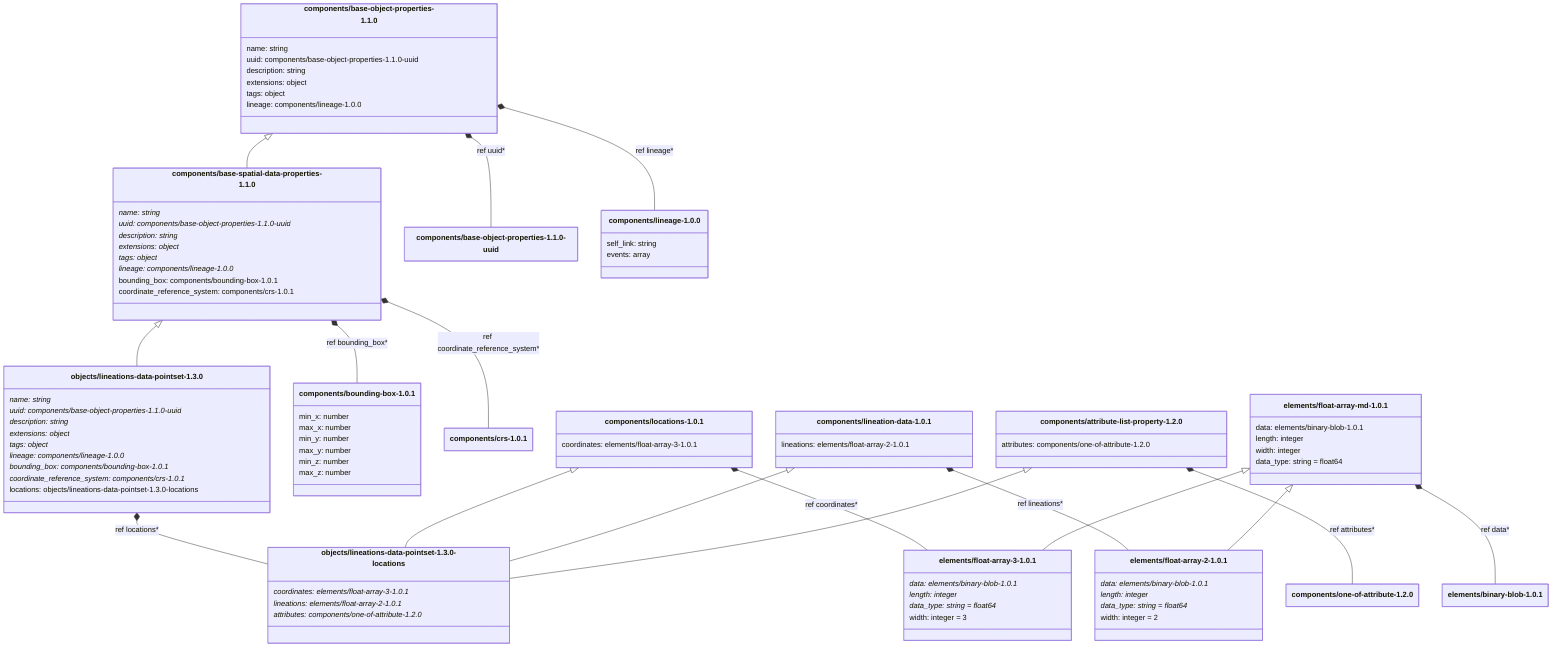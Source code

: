 ---
config:
    class:
        hideEmptyMembersBox: true
---

classDiagram
    class `components/base-object-properties-1.1.0`:::schemaComponent {
        name: string
        uuid: components/base-object-properties-1.1.0-uuid
        description: string
        extensions: object
        tags: object
        lineage: components/lineage-1.0.0
    }
    class `components/base-spatial-data-properties-1.1.0`:::schemaComponent {
        name: string*
        uuid: components/base-object-properties-1.1.0-uuid*
        description: string*
        extensions: object*
        tags: object*
        lineage: components/lineage-1.0.0*
        bounding_box: components/bounding-box-1.0.1
        coordinate_reference_system: components/crs-1.0.1
    }
    `components/base-object-properties-1.1.0` <|-- `components/base-spatial-data-properties-1.1.0`
    class `objects/lineations-data-pointset-1.3.0`:::schemaObject {
        name: string*
        uuid: components/base-object-properties-1.1.0-uuid*
        description: string*
        extensions: object*
        tags: object*
        lineage: components/lineage-1.0.0*
        bounding_box: components/bounding-box-1.0.1*
        coordinate_reference_system: components/crs-1.0.1*
        locations: objects/lineations-data-pointset-1.3.0-locations
    }
    `components/base-spatial-data-properties-1.1.0` <|-- `objects/lineations-data-pointset-1.3.0`
    `components/base-object-properties-1.1.0` *-- `components/base-object-properties-1.1.0-uuid` : ref uuid*
    `components/base-object-properties-1.1.0` *-- `components/lineage-1.0.0` : ref lineage*
    `components/base-spatial-data-properties-1.1.0` *-- `components/bounding-box-1.0.1` : ref bounding_box*
    `components/base-spatial-data-properties-1.1.0` *-- `components/crs-1.0.1` : ref coordinate_reference_system*
    `objects/lineations-data-pointset-1.3.0` *-- `objects/lineations-data-pointset-1.3.0-locations` : ref locations*
    class `components/base-object-properties-1.1.0-uuid`:::schemaImplicit {
    }
    class `components/bounding-box-1.0.1`:::schemaComponent {
        min_x: number
        max_x: number
        min_y: number
        max_y: number
        min_z: number
        max_z: number
    }
    class `components/lineage-1.0.0`:::schemaComponent {
        self_link: string
        events: array
    }
    class `components/crs-1.0.1`:::schemaComponent {
    }
    class `components/locations-1.0.1`:::schemaComponent {
        coordinates: elements/float-array-3-1.0.1
    }
    class `components/lineation-data-1.0.1`:::schemaComponent {
        lineations: elements/float-array-2-1.0.1
    }
    class `components/attribute-list-property-1.2.0`:::schemaComponent {
        attributes: components/one-of-attribute-1.2.0
    }
    class `objects/lineations-data-pointset-1.3.0-locations`:::schemaImplicit {
        coordinates: elements/float-array-3-1.0.1*
        lineations: elements/float-array-2-1.0.1*
        attributes: components/one-of-attribute-1.2.0*
    }
    `components/locations-1.0.1` <|-- `objects/lineations-data-pointset-1.3.0-locations`
    `components/lineation-data-1.0.1` <|-- `objects/lineations-data-pointset-1.3.0-locations`
    `components/attribute-list-property-1.2.0` <|-- `objects/lineations-data-pointset-1.3.0-locations`
    `components/locations-1.0.1` *-- `elements/float-array-3-1.0.1` : ref coordinates*
    `components/lineation-data-1.0.1` *-- `elements/float-array-2-1.0.1` : ref lineations*
    `components/attribute-list-property-1.2.0` *-- `components/one-of-attribute-1.2.0` : ref attributes*
    class `components/one-of-attribute-1.2.0`:::schemaComponent {
    }
    class `elements/float-array-md-1.0.1`:::schemaElement {
        data: elements/binary-blob-1.0.1
        length: integer
        width: integer
        data_type: string = float64
    }
    class `elements/float-array-3-1.0.1`:::schemaElement {
        data: elements/binary-blob-1.0.1*
        length: integer*
        data_type: string = float64*
        width: integer = 3
    }
    `elements/float-array-md-1.0.1` <|-- `elements/float-array-3-1.0.1`
    `elements/float-array-md-1.0.1` *-- `elements/binary-blob-1.0.1` : ref data*
    class `elements/binary-blob-1.0.1`:::schemaElement {
    }
    class `elements/float-array-2-1.0.1`:::schemaElement {
        data: elements/binary-blob-1.0.1*
        length: integer*
        data_type: string = float64*
        width: integer = 2
    }
    `elements/float-array-md-1.0.1` <|-- `elements/float-array-2-1.0.1`